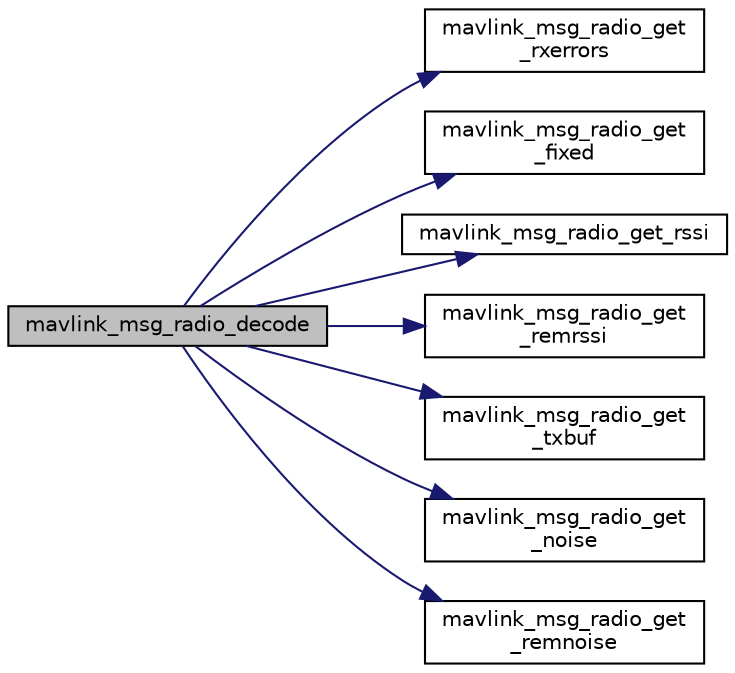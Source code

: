 digraph "mavlink_msg_radio_decode"
{
 // INTERACTIVE_SVG=YES
  edge [fontname="Helvetica",fontsize="10",labelfontname="Helvetica",labelfontsize="10"];
  node [fontname="Helvetica",fontsize="10",shape=record];
  rankdir="LR";
  Node1 [label="mavlink_msg_radio_decode",height=0.2,width=0.4,color="black", fillcolor="grey75", style="filled", fontcolor="black"];
  Node1 -> Node2 [color="midnightblue",fontsize="10",style="solid",fontname="Helvetica"];
  Node2 [label="mavlink_msg_radio_get\l_rxerrors",height=0.2,width=0.4,color="black", fillcolor="white", style="filled",URL="$mavlink__msg__radio_8h.html#ab3a4f1be755230d0178e995e09aac70a",tooltip="Get field rxerrors from radio message. "];
  Node1 -> Node3 [color="midnightblue",fontsize="10",style="solid",fontname="Helvetica"];
  Node3 [label="mavlink_msg_radio_get\l_fixed",height=0.2,width=0.4,color="black", fillcolor="white", style="filled",URL="$mavlink__msg__radio_8h.html#a2a23b4e78bc52ab0062f5ba7f18ede49",tooltip="Get field fixed from radio message. "];
  Node1 -> Node4 [color="midnightblue",fontsize="10",style="solid",fontname="Helvetica"];
  Node4 [label="mavlink_msg_radio_get_rssi",height=0.2,width=0.4,color="black", fillcolor="white", style="filled",URL="$mavlink__msg__radio_8h.html#a7fbb5177f5ced9e3ae03d3a856482086",tooltip="Send a radio message. "];
  Node1 -> Node5 [color="midnightblue",fontsize="10",style="solid",fontname="Helvetica"];
  Node5 [label="mavlink_msg_radio_get\l_remrssi",height=0.2,width=0.4,color="black", fillcolor="white", style="filled",URL="$mavlink__msg__radio_8h.html#a3b9c39d46bfa02a5e62228dde508b220",tooltip="Get field remrssi from radio message. "];
  Node1 -> Node6 [color="midnightblue",fontsize="10",style="solid",fontname="Helvetica"];
  Node6 [label="mavlink_msg_radio_get\l_txbuf",height=0.2,width=0.4,color="black", fillcolor="white", style="filled",URL="$mavlink__msg__radio_8h.html#a0871875dff91c74f9c5c592543dcecaf",tooltip="Get field txbuf from radio message. "];
  Node1 -> Node7 [color="midnightblue",fontsize="10",style="solid",fontname="Helvetica"];
  Node7 [label="mavlink_msg_radio_get\l_noise",height=0.2,width=0.4,color="black", fillcolor="white", style="filled",URL="$mavlink__msg__radio_8h.html#a83b1d27cef3bce6d5166ec63e3967748",tooltip="Get field noise from radio message. "];
  Node1 -> Node8 [color="midnightblue",fontsize="10",style="solid",fontname="Helvetica"];
  Node8 [label="mavlink_msg_radio_get\l_remnoise",height=0.2,width=0.4,color="black", fillcolor="white", style="filled",URL="$mavlink__msg__radio_8h.html#a04af49cc6796ce3e2a3c3d6688c91cfb",tooltip="Get field remnoise from radio message. "];
}
